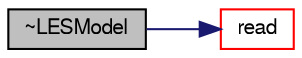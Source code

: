 digraph "~LESModel"
{
  bgcolor="transparent";
  edge [fontname="FreeSans",fontsize="10",labelfontname="FreeSans",labelfontsize="10"];
  node [fontname="FreeSans",fontsize="10",shape=record];
  rankdir="LR";
  Node309 [label="~LESModel",height=0.2,width=0.4,color="black", fillcolor="grey75", style="filled", fontcolor="black"];
  Node309 -> Node310 [color="midnightblue",fontsize="10",style="solid",fontname="FreeSans"];
  Node310 [label="read",height=0.2,width=0.4,color="red",URL="$a31214.html#af816873151ddb0126e98bb2f914d8ed5",tooltip="Read model coefficients if they have changed. "];
}
